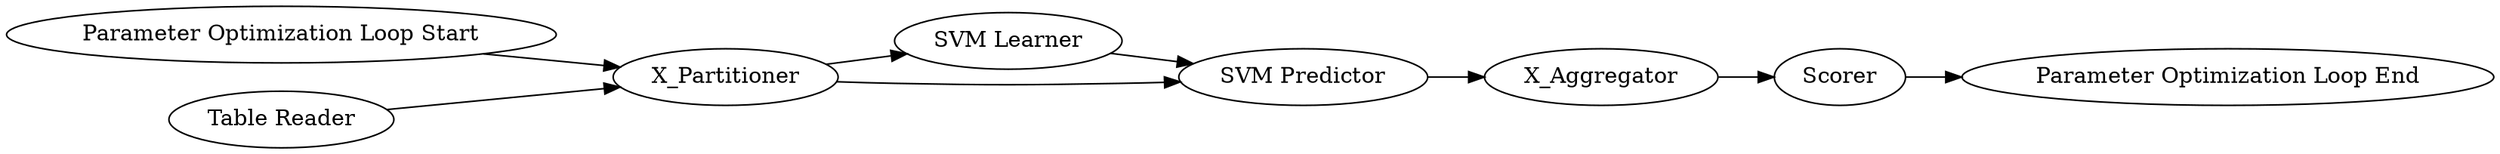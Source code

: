 digraph {
	"525723481889262350_21" [label="Parameter Optimization Loop Start"]
	"525723481889262350_20" [label="SVM Learner"]
	"525723481889262350_16" [label=Scorer]
	"525723481889262350_18" [label="Table Reader"]
	"525723481889262350_1" [label=X_Aggregator]
	"525723481889262350_2" [label=X_Partitioner]
	"525723481889262350_19" [label="SVM Predictor"]
	"525723481889262350_22" [label="Parameter Optimization Loop End"]
	"525723481889262350_18" -> "525723481889262350_2"
	"525723481889262350_21" -> "525723481889262350_2"
	"525723481889262350_16" -> "525723481889262350_22"
	"525723481889262350_2" -> "525723481889262350_19"
	"525723481889262350_1" -> "525723481889262350_16"
	"525723481889262350_20" -> "525723481889262350_19"
	"525723481889262350_2" -> "525723481889262350_20"
	"525723481889262350_19" -> "525723481889262350_1"
	rankdir=LR
}
